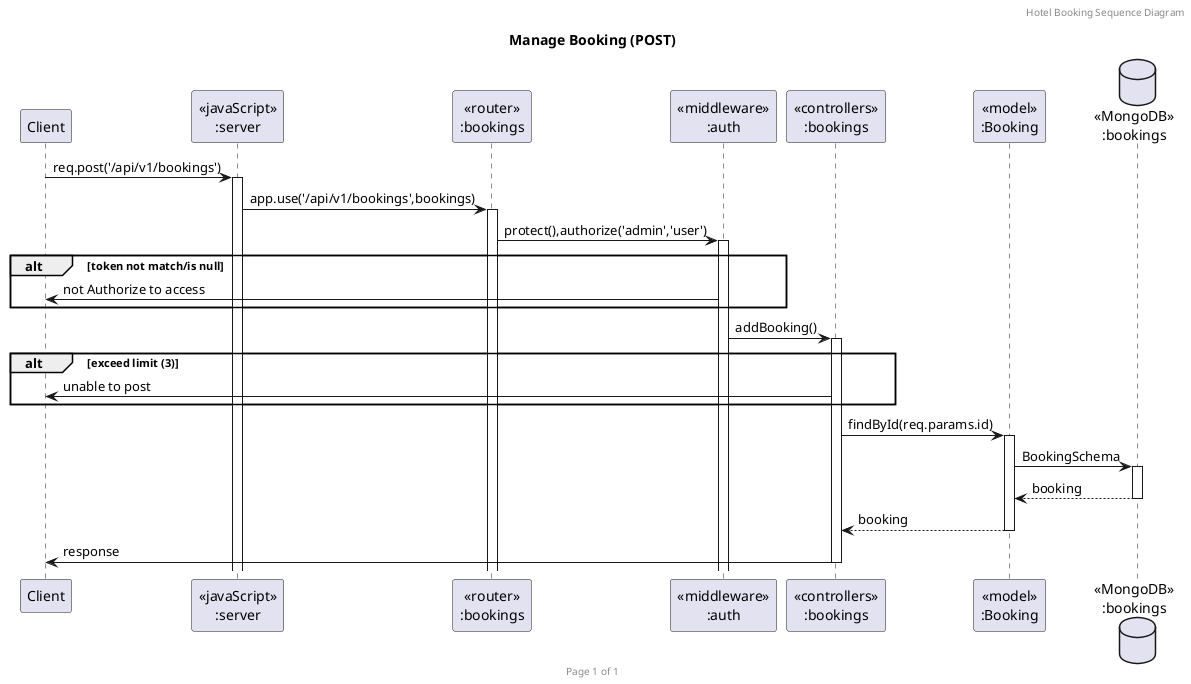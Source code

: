 @startuml Manage Booking (POST)

header Hotel Booking Sequence Diagram
footer Page %page% of %lastpage%
title "Manage Booking (POST)"

participant "Client" as client
participant "<<javaScript>>\n:server" as server
participant "<<router>>\n:bookings" as routerBookings
participant "<<middleware>>\n:auth" as middleware
participant "<<controllers>>\n:bookings" as controllersBookings
participant "<<model>>\n:Booking" as modelBooking
database "<<MongoDB>>\n:bookings" as BookingsDatabase

client->server ++:req.post('/api/v1/bookings')
server->routerBookings ++:app.use('/api/v1/bookings',bookings)



routerBookings -> middleware ++: protect(),authorize('admin','user')
alt token not match/is null
    client <- middleware : not Authorize to access
end
middleware -> controllersBookings ++: addBooking()

alt exceed limit (3)
    client <- controllersBookings :unable to post
end

controllersBookings->modelBooking ++:findById(req.params.id)
modelBooking ->BookingsDatabase ++: BookingSchema
BookingsDatabase --> modelBooking --: booking
controllersBookings <-- modelBooking --:booking
controllersBookings->client --:response


@enduml